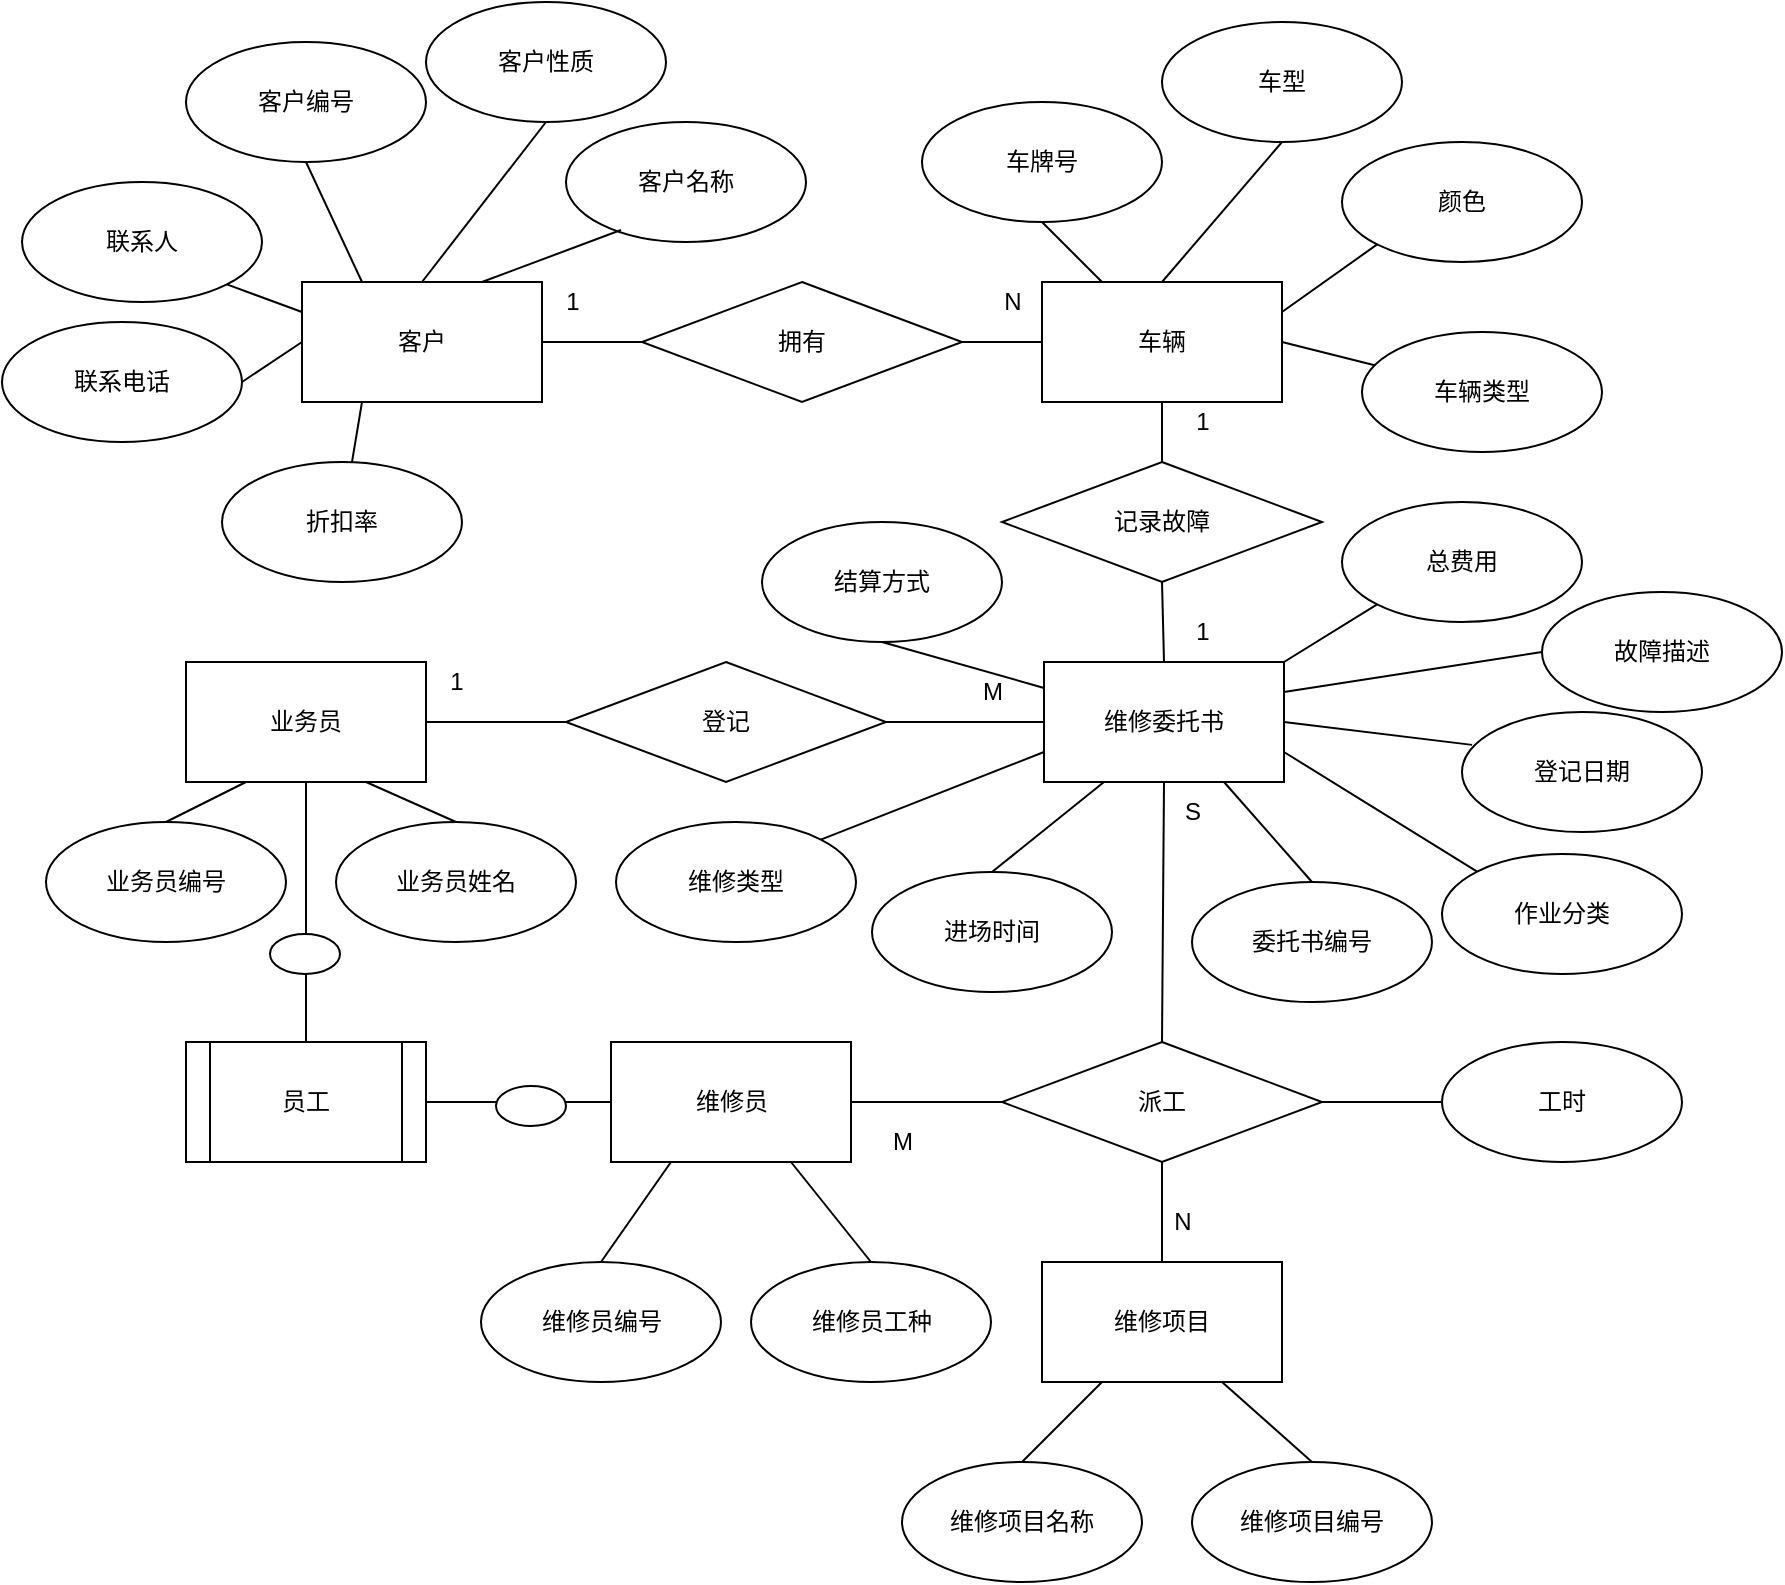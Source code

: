<mxfile version="20.8.21" type="github">
  <diagram name="第 1 页" id="WxSv7Wdgfs0s2A3cF_E7">
    <mxGraphModel dx="2280" dy="847" grid="1" gridSize="10" guides="1" tooltips="1" connect="1" arrows="1" fold="1" page="0" pageScale="1" pageWidth="827" pageHeight="1169" math="0" shadow="0">
      <root>
        <mxCell id="0" />
        <mxCell id="1" parent="0" />
        <mxCell id="MnqtKAYkTdyWeq9LPCDd-1" value="&lt;div&gt;客户&lt;/div&gt;" style="rounded=0;whiteSpace=wrap;html=1;" vertex="1" parent="1">
          <mxGeometry x="-160" y="230" width="120" height="60" as="geometry" />
        </mxCell>
        <mxCell id="MnqtKAYkTdyWeq9LPCDd-2" value="业务员" style="rounded=0;whiteSpace=wrap;html=1;" vertex="1" parent="1">
          <mxGeometry x="-218" y="420" width="120" height="60" as="geometry" />
        </mxCell>
        <mxCell id="MnqtKAYkTdyWeq9LPCDd-3" value="&lt;div&gt;车辆&lt;/div&gt;" style="rounded=0;whiteSpace=wrap;html=1;" vertex="1" parent="1">
          <mxGeometry x="210" y="230" width="120" height="60" as="geometry" />
        </mxCell>
        <mxCell id="MnqtKAYkTdyWeq9LPCDd-5" value="拥有" style="rhombus;whiteSpace=wrap;html=1;" vertex="1" parent="1">
          <mxGeometry x="10" y="230" width="160" height="60" as="geometry" />
        </mxCell>
        <mxCell id="MnqtKAYkTdyWeq9LPCDd-7" value="" style="endArrow=none;html=1;rounded=0;" edge="1" parent="1" target="MnqtKAYkTdyWeq9LPCDd-1">
          <mxGeometry width="50" height="50" relative="1" as="geometry">
            <mxPoint x="10" y="260" as="sourcePoint" />
            <mxPoint x="90" y="210" as="targetPoint" />
          </mxGeometry>
        </mxCell>
        <mxCell id="MnqtKAYkTdyWeq9LPCDd-8" value="" style="endArrow=none;html=1;rounded=0;exitX=1;exitY=0.5;exitDx=0;exitDy=0;entryX=0;entryY=0.5;entryDx=0;entryDy=0;" edge="1" parent="1" source="MnqtKAYkTdyWeq9LPCDd-5" target="MnqtKAYkTdyWeq9LPCDd-3">
          <mxGeometry width="50" height="50" relative="1" as="geometry">
            <mxPoint x="200" y="260" as="sourcePoint" />
            <mxPoint x="250" y="210" as="targetPoint" />
          </mxGeometry>
        </mxCell>
        <mxCell id="MnqtKAYkTdyWeq9LPCDd-10" value="N" style="text;html=1;align=center;verticalAlign=middle;resizable=0;points=[];autosize=1;strokeColor=none;fillColor=none;" vertex="1" parent="1">
          <mxGeometry x="180" y="225" width="30" height="30" as="geometry" />
        </mxCell>
        <mxCell id="MnqtKAYkTdyWeq9LPCDd-11" value="客户编号" style="ellipse;whiteSpace=wrap;html=1;" vertex="1" parent="1">
          <mxGeometry x="-218" y="110" width="120" height="60" as="geometry" />
        </mxCell>
        <mxCell id="MnqtKAYkTdyWeq9LPCDd-12" value="客户名称" style="ellipse;whiteSpace=wrap;html=1;" vertex="1" parent="1">
          <mxGeometry x="-28" y="150" width="120" height="60" as="geometry" />
        </mxCell>
        <mxCell id="MnqtKAYkTdyWeq9LPCDd-14" value="&lt;div&gt;客户性质&lt;/div&gt;" style="ellipse;whiteSpace=wrap;html=1;" vertex="1" parent="1">
          <mxGeometry x="-98" y="90" width="120" height="60" as="geometry" />
        </mxCell>
        <mxCell id="MnqtKAYkTdyWeq9LPCDd-15" value="折扣率" style="ellipse;whiteSpace=wrap;html=1;" vertex="1" parent="1">
          <mxGeometry x="-200" y="320" width="120" height="60" as="geometry" />
        </mxCell>
        <mxCell id="MnqtKAYkTdyWeq9LPCDd-17" value="联系人" style="ellipse;whiteSpace=wrap;html=1;" vertex="1" parent="1">
          <mxGeometry x="-300" y="180" width="120" height="60" as="geometry" />
        </mxCell>
        <mxCell id="MnqtKAYkTdyWeq9LPCDd-18" value="联系电话" style="ellipse;whiteSpace=wrap;html=1;" vertex="1" parent="1">
          <mxGeometry x="-310" y="250" width="120" height="60" as="geometry" />
        </mxCell>
        <mxCell id="MnqtKAYkTdyWeq9LPCDd-19" value="车牌号" style="ellipse;whiteSpace=wrap;html=1;" vertex="1" parent="1">
          <mxGeometry x="150" y="140" width="120" height="60" as="geometry" />
        </mxCell>
        <mxCell id="MnqtKAYkTdyWeq9LPCDd-21" value="颜色" style="ellipse;whiteSpace=wrap;html=1;" vertex="1" parent="1">
          <mxGeometry x="360" y="160" width="120" height="60" as="geometry" />
        </mxCell>
        <mxCell id="MnqtKAYkTdyWeq9LPCDd-22" value="车型" style="ellipse;whiteSpace=wrap;html=1;" vertex="1" parent="1">
          <mxGeometry x="270" y="100" width="120" height="60" as="geometry" />
        </mxCell>
        <mxCell id="MnqtKAYkTdyWeq9LPCDd-23" value="车辆类型" style="ellipse;whiteSpace=wrap;html=1;" vertex="1" parent="1">
          <mxGeometry x="370" y="255" width="120" height="60" as="geometry" />
        </mxCell>
        <mxCell id="MnqtKAYkTdyWeq9LPCDd-25" value="业务员编号" style="ellipse;whiteSpace=wrap;html=1;" vertex="1" parent="1">
          <mxGeometry x="-288" y="500" width="120" height="60" as="geometry" />
        </mxCell>
        <mxCell id="MnqtKAYkTdyWeq9LPCDd-26" value="业务员姓名" style="ellipse;whiteSpace=wrap;html=1;" vertex="1" parent="1">
          <mxGeometry x="-143" y="500" width="120" height="60" as="geometry" />
        </mxCell>
        <mxCell id="MnqtKAYkTdyWeq9LPCDd-27" value="维修员" style="whiteSpace=wrap;html=1;" vertex="1" parent="1">
          <mxGeometry x="-5.5" y="610" width="120" height="60" as="geometry" />
        </mxCell>
        <mxCell id="MnqtKAYkTdyWeq9LPCDd-28" value="维修员编号" style="ellipse;whiteSpace=wrap;html=1;" vertex="1" parent="1">
          <mxGeometry x="-70.5" y="720" width="120" height="60" as="geometry" />
        </mxCell>
        <mxCell id="MnqtKAYkTdyWeq9LPCDd-29" value="维修员工种" style="ellipse;whiteSpace=wrap;html=1;" vertex="1" parent="1">
          <mxGeometry x="64.5" y="720" width="120" height="60" as="geometry" />
        </mxCell>
        <mxCell id="MnqtKAYkTdyWeq9LPCDd-30" value="维修项目" style="whiteSpace=wrap;html=1;" vertex="1" parent="1">
          <mxGeometry x="210" y="720" width="120" height="60" as="geometry" />
        </mxCell>
        <mxCell id="MnqtKAYkTdyWeq9LPCDd-32" value="维修项目名称" style="ellipse;whiteSpace=wrap;html=1;" vertex="1" parent="1">
          <mxGeometry x="140" y="820" width="120" height="60" as="geometry" />
        </mxCell>
        <mxCell id="MnqtKAYkTdyWeq9LPCDd-34" value="维修项目编号" style="ellipse;whiteSpace=wrap;html=1;" vertex="1" parent="1">
          <mxGeometry x="285" y="820" width="120" height="60" as="geometry" />
        </mxCell>
        <mxCell id="MnqtKAYkTdyWeq9LPCDd-35" value="维修委托书" style="whiteSpace=wrap;html=1;" vertex="1" parent="1">
          <mxGeometry x="211" y="420" width="120" height="60" as="geometry" />
        </mxCell>
        <mxCell id="MnqtKAYkTdyWeq9LPCDd-36" value="维修类型" style="ellipse;whiteSpace=wrap;html=1;" vertex="1" parent="1">
          <mxGeometry x="-3" y="500" width="120" height="60" as="geometry" />
        </mxCell>
        <mxCell id="MnqtKAYkTdyWeq9LPCDd-37" value="作业分类" style="ellipse;whiteSpace=wrap;html=1;" vertex="1" parent="1">
          <mxGeometry x="410" y="516" width="120" height="60" as="geometry" />
        </mxCell>
        <mxCell id="MnqtKAYkTdyWeq9LPCDd-38" value="结算方式" style="ellipse;whiteSpace=wrap;html=1;" vertex="1" parent="1">
          <mxGeometry x="70" y="350" width="120" height="60" as="geometry" />
        </mxCell>
        <mxCell id="MnqtKAYkTdyWeq9LPCDd-39" value="故障描述" style="ellipse;whiteSpace=wrap;html=1;" vertex="1" parent="1">
          <mxGeometry x="460" y="385" width="120" height="60" as="geometry" />
        </mxCell>
        <mxCell id="MnqtKAYkTdyWeq9LPCDd-44" value="" style="endArrow=none;html=1;rounded=0;entryX=0.25;entryY=1;entryDx=0;entryDy=0;exitX=0.5;exitY=0;exitDx=0;exitDy=0;" edge="1" parent="1" source="MnqtKAYkTdyWeq9LPCDd-32" target="MnqtKAYkTdyWeq9LPCDd-30">
          <mxGeometry width="50" height="50" relative="1" as="geometry">
            <mxPoint x="310" y="720" as="sourcePoint" />
            <mxPoint x="360" y="670" as="targetPoint" />
          </mxGeometry>
        </mxCell>
        <mxCell id="MnqtKAYkTdyWeq9LPCDd-46" value="" style="endArrow=none;html=1;rounded=0;exitX=0.75;exitY=1;exitDx=0;exitDy=0;entryX=0.5;entryY=0;entryDx=0;entryDy=0;" edge="1" parent="1" source="MnqtKAYkTdyWeq9LPCDd-30" target="MnqtKAYkTdyWeq9LPCDd-34">
          <mxGeometry width="50" height="50" relative="1" as="geometry">
            <mxPoint x="310" y="720" as="sourcePoint" />
            <mxPoint x="360" y="670" as="targetPoint" />
          </mxGeometry>
        </mxCell>
        <mxCell id="MnqtKAYkTdyWeq9LPCDd-47" style="edgeStyle=none;rounded=0;orthogonalLoop=1;jettySize=auto;html=1;exitX=0.5;exitY=1;exitDx=0;exitDy=0;" edge="1" parent="1" source="MnqtKAYkTdyWeq9LPCDd-12" target="MnqtKAYkTdyWeq9LPCDd-12">
          <mxGeometry relative="1" as="geometry" />
        </mxCell>
        <mxCell id="MnqtKAYkTdyWeq9LPCDd-48" value="" style="endArrow=none;html=1;rounded=0;entryX=0.25;entryY=0;entryDx=0;entryDy=0;exitX=0.5;exitY=1;exitDx=0;exitDy=0;" edge="1" parent="1" source="MnqtKAYkTdyWeq9LPCDd-11" target="MnqtKAYkTdyWeq9LPCDd-1">
          <mxGeometry width="50" height="50" relative="1" as="geometry">
            <mxPoint y="310" as="sourcePoint" />
            <mxPoint x="50" y="260" as="targetPoint" />
          </mxGeometry>
        </mxCell>
        <mxCell id="MnqtKAYkTdyWeq9LPCDd-49" value="" style="endArrow=none;html=1;rounded=0;entryX=0.229;entryY=0.9;entryDx=0;entryDy=0;exitX=0.75;exitY=0;exitDx=0;exitDy=0;entryPerimeter=0;" edge="1" parent="1" source="MnqtKAYkTdyWeq9LPCDd-1" target="MnqtKAYkTdyWeq9LPCDd-12">
          <mxGeometry width="50" height="50" relative="1" as="geometry">
            <mxPoint y="310" as="sourcePoint" />
            <mxPoint x="50" y="260" as="targetPoint" />
          </mxGeometry>
        </mxCell>
        <mxCell id="MnqtKAYkTdyWeq9LPCDd-50" value="" style="endArrow=none;html=1;rounded=0;exitX=1;exitY=0.5;exitDx=0;exitDy=0;entryX=0;entryY=0.5;entryDx=0;entryDy=0;" edge="1" parent="1" source="MnqtKAYkTdyWeq9LPCDd-18" target="MnqtKAYkTdyWeq9LPCDd-1">
          <mxGeometry width="50" height="50" relative="1" as="geometry">
            <mxPoint x="-130" y="320" as="sourcePoint" />
            <mxPoint x="-80" y="270" as="targetPoint" />
          </mxGeometry>
        </mxCell>
        <mxCell id="MnqtKAYkTdyWeq9LPCDd-51" value="" style="endArrow=none;html=1;rounded=0;exitX=1;exitY=1;exitDx=0;exitDy=0;entryX=0;entryY=0.25;entryDx=0;entryDy=0;" edge="1" parent="1" source="MnqtKAYkTdyWeq9LPCDd-17" target="MnqtKAYkTdyWeq9LPCDd-1">
          <mxGeometry width="50" height="50" relative="1" as="geometry">
            <mxPoint x="-130" y="320" as="sourcePoint" />
            <mxPoint x="-80" y="270" as="targetPoint" />
          </mxGeometry>
        </mxCell>
        <mxCell id="MnqtKAYkTdyWeq9LPCDd-52" value="" style="endArrow=none;html=1;rounded=0;entryX=0.5;entryY=1;entryDx=0;entryDy=0;exitX=0.5;exitY=0;exitDx=0;exitDy=0;" edge="1" parent="1" source="MnqtKAYkTdyWeq9LPCDd-1" target="MnqtKAYkTdyWeq9LPCDd-14">
          <mxGeometry width="50" height="50" relative="1" as="geometry">
            <mxPoint x="-80" y="320" as="sourcePoint" />
            <mxPoint x="-30" y="270" as="targetPoint" />
          </mxGeometry>
        </mxCell>
        <mxCell id="MnqtKAYkTdyWeq9LPCDd-54" value="" style="endArrow=none;html=1;rounded=0;exitX=0.25;exitY=1;exitDx=0;exitDy=0;startArrow=none;" edge="1" parent="1" source="MnqtKAYkTdyWeq9LPCDd-1" target="MnqtKAYkTdyWeq9LPCDd-15">
          <mxGeometry width="50" height="50" relative="1" as="geometry">
            <mxPoint x="20" y="330" as="sourcePoint" />
            <mxPoint x="-30" y="270" as="targetPoint" />
          </mxGeometry>
        </mxCell>
        <mxCell id="MnqtKAYkTdyWeq9LPCDd-55" value="" style="endArrow=none;html=1;rounded=0;entryX=0;entryY=1;entryDx=0;entryDy=0;exitX=1;exitY=0.25;exitDx=0;exitDy=0;" edge="1" parent="1" source="MnqtKAYkTdyWeq9LPCDd-1" target="MnqtKAYkTdyWeq9LPCDd-9">
          <mxGeometry width="50" height="50" relative="1" as="geometry">
            <mxPoint x="-40" y="245" as="sourcePoint" />
            <mxPoint x="42" y="181" as="targetPoint" />
          </mxGeometry>
        </mxCell>
        <mxCell id="MnqtKAYkTdyWeq9LPCDd-9" value="1" style="text;html=1;align=center;verticalAlign=middle;resizable=0;points=[];autosize=1;strokeColor=none;fillColor=none;" vertex="1" parent="1">
          <mxGeometry x="-40" y="225" width="30" height="30" as="geometry" />
        </mxCell>
        <mxCell id="MnqtKAYkTdyWeq9LPCDd-56" value="" style="endArrow=none;html=1;rounded=0;entryX=0.5;entryY=1;entryDx=0;entryDy=0;exitX=0.25;exitY=0;exitDx=0;exitDy=0;" edge="1" parent="1" source="MnqtKAYkTdyWeq9LPCDd-3" target="MnqtKAYkTdyWeq9LPCDd-19">
          <mxGeometry width="50" height="50" relative="1" as="geometry">
            <mxPoint y="350" as="sourcePoint" />
            <mxPoint x="50" y="300" as="targetPoint" />
          </mxGeometry>
        </mxCell>
        <mxCell id="MnqtKAYkTdyWeq9LPCDd-57" value="" style="endArrow=none;html=1;rounded=0;entryX=0.5;entryY=1;entryDx=0;entryDy=0;exitX=0.5;exitY=0;exitDx=0;exitDy=0;" edge="1" parent="1" source="MnqtKAYkTdyWeq9LPCDd-3" target="MnqtKAYkTdyWeq9LPCDd-22">
          <mxGeometry width="50" height="50" relative="1" as="geometry">
            <mxPoint y="350" as="sourcePoint" />
            <mxPoint x="50" y="300" as="targetPoint" />
          </mxGeometry>
        </mxCell>
        <mxCell id="MnqtKAYkTdyWeq9LPCDd-58" value="" style="endArrow=none;html=1;rounded=0;entryX=0;entryY=1;entryDx=0;entryDy=0;exitX=1;exitY=0.25;exitDx=0;exitDy=0;" edge="1" parent="1" source="MnqtKAYkTdyWeq9LPCDd-3" target="MnqtKAYkTdyWeq9LPCDd-21">
          <mxGeometry width="50" height="50" relative="1" as="geometry">
            <mxPoint y="350" as="sourcePoint" />
            <mxPoint x="50" y="300" as="targetPoint" />
          </mxGeometry>
        </mxCell>
        <mxCell id="MnqtKAYkTdyWeq9LPCDd-59" value="" style="endArrow=none;html=1;rounded=0;exitX=1;exitY=0.5;exitDx=0;exitDy=0;" edge="1" parent="1" source="MnqtKAYkTdyWeq9LPCDd-3" target="MnqtKAYkTdyWeq9LPCDd-23">
          <mxGeometry width="50" height="50" relative="1" as="geometry">
            <mxPoint y="350" as="sourcePoint" />
            <mxPoint x="50" y="300" as="targetPoint" />
          </mxGeometry>
        </mxCell>
        <mxCell id="MnqtKAYkTdyWeq9LPCDd-60" value="" style="endArrow=none;html=1;rounded=0;entryX=0.25;entryY=1;entryDx=0;entryDy=0;exitX=0.5;exitY=0;exitDx=0;exitDy=0;" edge="1" parent="1" source="MnqtKAYkTdyWeq9LPCDd-28" target="MnqtKAYkTdyWeq9LPCDd-27">
          <mxGeometry width="50" height="50" relative="1" as="geometry">
            <mxPoint x="-295.5" y="1010" as="sourcePoint" />
            <mxPoint x="-245.5" y="960" as="targetPoint" />
          </mxGeometry>
        </mxCell>
        <mxCell id="MnqtKAYkTdyWeq9LPCDd-61" value="" style="endArrow=none;html=1;rounded=0;entryX=0.75;entryY=1;entryDx=0;entryDy=0;exitX=0.5;exitY=0;exitDx=0;exitDy=0;" edge="1" parent="1" source="MnqtKAYkTdyWeq9LPCDd-29" target="MnqtKAYkTdyWeq9LPCDd-27">
          <mxGeometry width="50" height="50" relative="1" as="geometry">
            <mxPoint x="-295.5" y="1010" as="sourcePoint" />
            <mxPoint x="-245.5" y="960" as="targetPoint" />
          </mxGeometry>
        </mxCell>
        <mxCell id="MnqtKAYkTdyWeq9LPCDd-62" value="" style="endArrow=none;html=1;rounded=0;exitX=0.5;exitY=0;exitDx=0;exitDy=0;entryX=0.25;entryY=1;entryDx=0;entryDy=0;" edge="1" parent="1" source="MnqtKAYkTdyWeq9LPCDd-25" target="MnqtKAYkTdyWeq9LPCDd-2">
          <mxGeometry width="50" height="50" relative="1" as="geometry">
            <mxPoint x="-398" y="610" as="sourcePoint" />
            <mxPoint x="-368" y="600" as="targetPoint" />
          </mxGeometry>
        </mxCell>
        <mxCell id="MnqtKAYkTdyWeq9LPCDd-63" value="" style="endArrow=none;html=1;rounded=0;entryX=0.75;entryY=1;entryDx=0;entryDy=0;exitX=0.5;exitY=0;exitDx=0;exitDy=0;" edge="1" parent="1" source="MnqtKAYkTdyWeq9LPCDd-26" target="MnqtKAYkTdyWeq9LPCDd-2">
          <mxGeometry width="50" height="50" relative="1" as="geometry">
            <mxPoint x="-558" y="670" as="sourcePoint" />
            <mxPoint x="-508" y="620" as="targetPoint" />
          </mxGeometry>
        </mxCell>
        <mxCell id="MnqtKAYkTdyWeq9LPCDd-64" value="" style="endArrow=none;html=1;rounded=0;exitX=0;exitY=0;exitDx=0;exitDy=0;entryX=1;entryY=0.75;entryDx=0;entryDy=0;" edge="1" parent="1" source="MnqtKAYkTdyWeq9LPCDd-37" target="MnqtKAYkTdyWeq9LPCDd-35">
          <mxGeometry width="50" height="50" relative="1" as="geometry">
            <mxPoint x="41" y="400" as="sourcePoint" />
            <mxPoint x="91" y="350" as="targetPoint" />
          </mxGeometry>
        </mxCell>
        <mxCell id="MnqtKAYkTdyWeq9LPCDd-65" value="" style="endArrow=none;html=1;rounded=0;exitX=0;exitY=0.5;exitDx=0;exitDy=0;entryX=1;entryY=0.25;entryDx=0;entryDy=0;" edge="1" parent="1" source="MnqtKAYkTdyWeq9LPCDd-39" target="MnqtKAYkTdyWeq9LPCDd-35">
          <mxGeometry width="50" height="50" relative="1" as="geometry">
            <mxPoint x="41" y="400" as="sourcePoint" />
            <mxPoint x="330" y="430" as="targetPoint" />
          </mxGeometry>
        </mxCell>
        <mxCell id="MnqtKAYkTdyWeq9LPCDd-66" value="" style="endArrow=none;html=1;rounded=0;exitX=0.5;exitY=1;exitDx=0;exitDy=0;" edge="1" parent="1" source="MnqtKAYkTdyWeq9LPCDd-38" target="MnqtKAYkTdyWeq9LPCDd-35">
          <mxGeometry width="50" height="50" relative="1" as="geometry">
            <mxPoint x="51" y="530" as="sourcePoint" />
            <mxPoint x="101" y="480" as="targetPoint" />
          </mxGeometry>
        </mxCell>
        <mxCell id="MnqtKAYkTdyWeq9LPCDd-67" value="" style="endArrow=none;html=1;rounded=0;exitX=1;exitY=0;exitDx=0;exitDy=0;entryX=0;entryY=0.75;entryDx=0;entryDy=0;" edge="1" parent="1" source="MnqtKAYkTdyWeq9LPCDd-36" target="MnqtKAYkTdyWeq9LPCDd-35">
          <mxGeometry width="50" height="50" relative="1" as="geometry">
            <mxPoint x="51" y="530" as="sourcePoint" />
            <mxPoint x="101" y="480" as="targetPoint" />
          </mxGeometry>
        </mxCell>
        <mxCell id="MnqtKAYkTdyWeq9LPCDd-68" value="派工" style="rhombus;whiteSpace=wrap;html=1;" vertex="1" parent="1">
          <mxGeometry x="190" y="610" width="160" height="60" as="geometry" />
        </mxCell>
        <mxCell id="MnqtKAYkTdyWeq9LPCDd-69" value="" style="endArrow=none;html=1;rounded=0;entryX=0;entryY=0.5;entryDx=0;entryDy=0;exitX=1;exitY=0.5;exitDx=0;exitDy=0;" edge="1" parent="1" source="MnqtKAYkTdyWeq9LPCDd-27" target="MnqtKAYkTdyWeq9LPCDd-68">
          <mxGeometry width="50" height="50" relative="1" as="geometry">
            <mxPoint x="-340" y="1320" as="sourcePoint" />
            <mxPoint x="-230" y="640" as="targetPoint" />
          </mxGeometry>
        </mxCell>
        <mxCell id="MnqtKAYkTdyWeq9LPCDd-70" value="" style="endArrow=none;html=1;rounded=0;entryX=0.5;entryY=1;entryDx=0;entryDy=0;exitX=0.5;exitY=0;exitDx=0;exitDy=0;" edge="1" parent="1" source="MnqtKAYkTdyWeq9LPCDd-30" target="MnqtKAYkTdyWeq9LPCDd-68">
          <mxGeometry width="50" height="50" relative="1" as="geometry">
            <mxPoint x="90" y="1170" as="sourcePoint" />
            <mxPoint x="140" y="1120" as="targetPoint" />
          </mxGeometry>
        </mxCell>
        <mxCell id="MnqtKAYkTdyWeq9LPCDd-72" value="工时" style="ellipse;whiteSpace=wrap;html=1;" vertex="1" parent="1">
          <mxGeometry x="410" y="610" width="120" height="60" as="geometry" />
        </mxCell>
        <mxCell id="MnqtKAYkTdyWeq9LPCDd-74" value="" style="endArrow=none;html=1;rounded=0;exitX=1;exitY=0.5;exitDx=0;exitDy=0;entryX=0;entryY=0.5;entryDx=0;entryDy=0;" edge="1" parent="1" source="MnqtKAYkTdyWeq9LPCDd-68" target="MnqtKAYkTdyWeq9LPCDd-72">
          <mxGeometry width="50" height="50" relative="1" as="geometry">
            <mxPoint x="510" y="740" as="sourcePoint" />
            <mxPoint x="560" y="690" as="targetPoint" />
          </mxGeometry>
        </mxCell>
        <mxCell id="MnqtKAYkTdyWeq9LPCDd-75" value="登记" style="rhombus;whiteSpace=wrap;html=1;" vertex="1" parent="1">
          <mxGeometry x="-28" y="420" width="160" height="60" as="geometry" />
        </mxCell>
        <mxCell id="MnqtKAYkTdyWeq9LPCDd-76" value="" style="endArrow=none;html=1;rounded=0;exitX=1;exitY=0.5;exitDx=0;exitDy=0;entryX=0;entryY=0.5;entryDx=0;entryDy=0;" edge="1" parent="1" source="MnqtKAYkTdyWeq9LPCDd-75" target="MnqtKAYkTdyWeq9LPCDd-35">
          <mxGeometry width="50" height="50" relative="1" as="geometry">
            <mxPoint x="51" y="640" as="sourcePoint" />
            <mxPoint x="41" y="430" as="targetPoint" />
          </mxGeometry>
        </mxCell>
        <mxCell id="MnqtKAYkTdyWeq9LPCDd-77" value="" style="endArrow=none;html=1;rounded=0;exitX=1;exitY=0.5;exitDx=0;exitDy=0;entryX=0;entryY=0.5;entryDx=0;entryDy=0;" edge="1" parent="1" source="MnqtKAYkTdyWeq9LPCDd-2" target="MnqtKAYkTdyWeq9LPCDd-75">
          <mxGeometry width="50" height="50" relative="1" as="geometry">
            <mxPoint x="-598" y="660" as="sourcePoint" />
            <mxPoint x="-28" y="450" as="targetPoint" />
          </mxGeometry>
        </mxCell>
        <mxCell id="MnqtKAYkTdyWeq9LPCDd-78" value="进场时间" style="ellipse;whiteSpace=wrap;html=1;" vertex="1" parent="1">
          <mxGeometry x="125" y="525" width="120" height="60" as="geometry" />
        </mxCell>
        <mxCell id="MnqtKAYkTdyWeq9LPCDd-79" value="登记日期" style="ellipse;whiteSpace=wrap;html=1;" vertex="1" parent="1">
          <mxGeometry x="420" y="445" width="120" height="60" as="geometry" />
        </mxCell>
        <mxCell id="MnqtKAYkTdyWeq9LPCDd-81" value="" style="endArrow=none;html=1;rounded=0;exitX=0.5;exitY=0;exitDx=0;exitDy=0;entryX=0.25;entryY=1;entryDx=0;entryDy=0;" edge="1" parent="1" source="MnqtKAYkTdyWeq9LPCDd-78" target="MnqtKAYkTdyWeq9LPCDd-35">
          <mxGeometry width="50" height="50" relative="1" as="geometry">
            <mxPoint x="-39" y="560" as="sourcePoint" />
            <mxPoint x="11" y="510" as="targetPoint" />
          </mxGeometry>
        </mxCell>
        <mxCell id="MnqtKAYkTdyWeq9LPCDd-82" value="" style="endArrow=none;html=1;rounded=0;entryX=1;entryY=0.5;entryDx=0;entryDy=0;exitX=0.042;exitY=0.274;exitDx=0;exitDy=0;exitPerimeter=0;" edge="1" parent="1" source="MnqtKAYkTdyWeq9LPCDd-79" target="MnqtKAYkTdyWeq9LPCDd-35">
          <mxGeometry width="50" height="50" relative="1" as="geometry">
            <mxPoint x="420" y="460" as="sourcePoint" />
            <mxPoint x="11" y="510" as="targetPoint" />
          </mxGeometry>
        </mxCell>
        <mxCell id="MnqtKAYkTdyWeq9LPCDd-87" value="员工" style="shape=process;whiteSpace=wrap;html=1;backgroundOutline=1;" vertex="1" parent="1">
          <mxGeometry x="-218" y="610" width="120" height="60" as="geometry" />
        </mxCell>
        <mxCell id="MnqtKAYkTdyWeq9LPCDd-88" value="" style="endArrow=none;html=1;rounded=0;exitX=0.5;exitY=0;exitDx=0;exitDy=0;entryX=0.5;entryY=1;entryDx=0;entryDy=0;" edge="1" parent="1" source="MnqtKAYkTdyWeq9LPCDd-35" target="MnqtKAYkTdyWeq9LPCDd-95">
          <mxGeometry width="50" height="50" relative="1" as="geometry">
            <mxPoint x="-822" y="690" as="sourcePoint" />
            <mxPoint x="311" y="380" as="targetPoint" />
          </mxGeometry>
        </mxCell>
        <mxCell id="MnqtKAYkTdyWeq9LPCDd-90" value="" style="endArrow=none;html=1;rounded=0;entryX=0.5;entryY=1;entryDx=0;entryDy=0;exitX=0.5;exitY=0;exitDx=0;exitDy=0;" edge="1" parent="1" source="MnqtKAYkTdyWeq9LPCDd-68" target="MnqtKAYkTdyWeq9LPCDd-35">
          <mxGeometry width="50" height="50" relative="1" as="geometry">
            <mxPoint x="91" y="590" as="sourcePoint" />
            <mxPoint x="141" y="580" as="targetPoint" />
          </mxGeometry>
        </mxCell>
        <mxCell id="MnqtKAYkTdyWeq9LPCDd-95" value="记录故障" style="rhombus;whiteSpace=wrap;html=1;" vertex="1" parent="1">
          <mxGeometry x="190" y="320" width="160" height="60" as="geometry" />
        </mxCell>
        <mxCell id="MnqtKAYkTdyWeq9LPCDd-96" value="" style="endArrow=none;html=1;rounded=0;entryX=0.5;entryY=1;entryDx=0;entryDy=0;exitX=0.5;exitY=0;exitDx=0;exitDy=0;" edge="1" parent="1" source="MnqtKAYkTdyWeq9LPCDd-95" target="MnqtKAYkTdyWeq9LPCDd-3">
          <mxGeometry width="50" height="50" relative="1" as="geometry">
            <mxPoint x="60" y="530" as="sourcePoint" />
            <mxPoint x="110" y="480" as="targetPoint" />
          </mxGeometry>
        </mxCell>
        <mxCell id="MnqtKAYkTdyWeq9LPCDd-98" value="" style="endArrow=none;html=1;rounded=0;entryX=0.5;entryY=1;entryDx=0;entryDy=0;exitX=0.5;exitY=0;exitDx=0;exitDy=0;" edge="1" parent="1" source="MnqtKAYkTdyWeq9LPCDd-87" target="MnqtKAYkTdyWeq9LPCDd-2">
          <mxGeometry width="50" height="50" relative="1" as="geometry">
            <mxPoint x="277" y="560" as="sourcePoint" />
            <mxPoint x="327" y="510" as="targetPoint" />
          </mxGeometry>
        </mxCell>
        <mxCell id="MnqtKAYkTdyWeq9LPCDd-97" value="" style="ellipse;whiteSpace=wrap;html=1;" vertex="1" parent="1">
          <mxGeometry x="-176" y="556" width="35" height="20" as="geometry" />
        </mxCell>
        <mxCell id="MnqtKAYkTdyWeq9LPCDd-99" value="" style="endArrow=none;html=1;rounded=0;entryX=0;entryY=0.5;entryDx=0;entryDy=0;exitX=1;exitY=0.5;exitDx=0;exitDy=0;" edge="1" parent="1" source="MnqtKAYkTdyWeq9LPCDd-87" target="MnqtKAYkTdyWeq9LPCDd-27">
          <mxGeometry width="50" height="50" relative="1" as="geometry">
            <mxPoint x="-72" y="686" as="sourcePoint" />
            <mxPoint x="-72" y="556" as="targetPoint" />
          </mxGeometry>
        </mxCell>
        <mxCell id="MnqtKAYkTdyWeq9LPCDd-100" value="" style="ellipse;whiteSpace=wrap;html=1;" vertex="1" parent="1">
          <mxGeometry x="-63" y="632" width="35" height="20" as="geometry" />
        </mxCell>
        <mxCell id="MnqtKAYkTdyWeq9LPCDd-107" value="委托书编号" style="ellipse;whiteSpace=wrap;html=1;" vertex="1" parent="1">
          <mxGeometry x="285" y="530" width="120" height="60" as="geometry" />
        </mxCell>
        <mxCell id="MnqtKAYkTdyWeq9LPCDd-108" value="" style="endArrow=none;html=1;rounded=0;entryX=0.75;entryY=1;entryDx=0;entryDy=0;exitX=0.5;exitY=0;exitDx=0;exitDy=0;" edge="1" parent="1" source="MnqtKAYkTdyWeq9LPCDd-107" target="MnqtKAYkTdyWeq9LPCDd-35">
          <mxGeometry width="50" height="50" relative="1" as="geometry">
            <mxPoint x="230" y="480" as="sourcePoint" />
            <mxPoint x="280" y="430" as="targetPoint" />
          </mxGeometry>
        </mxCell>
        <mxCell id="MnqtKAYkTdyWeq9LPCDd-109" value="1" style="text;html=1;align=center;verticalAlign=middle;resizable=0;points=[];autosize=1;strokeColor=none;fillColor=none;" vertex="1" parent="1">
          <mxGeometry x="275" y="285" width="30" height="30" as="geometry" />
        </mxCell>
        <mxCell id="MnqtKAYkTdyWeq9LPCDd-110" value="1" style="text;html=1;align=center;verticalAlign=middle;resizable=0;points=[];autosize=1;strokeColor=none;fillColor=none;" vertex="1" parent="1">
          <mxGeometry x="275" y="390" width="30" height="30" as="geometry" />
        </mxCell>
        <mxCell id="MnqtKAYkTdyWeq9LPCDd-112" value="1" style="text;html=1;align=center;verticalAlign=middle;resizable=0;points=[];autosize=1;strokeColor=none;fillColor=none;" vertex="1" parent="1">
          <mxGeometry x="-98" y="415" width="30" height="30" as="geometry" />
        </mxCell>
        <mxCell id="MnqtKAYkTdyWeq9LPCDd-113" value="M" style="text;html=1;align=center;verticalAlign=middle;resizable=0;points=[];autosize=1;strokeColor=none;fillColor=none;" vertex="1" parent="1">
          <mxGeometry x="170" y="420" width="30" height="30" as="geometry" />
        </mxCell>
        <mxCell id="MnqtKAYkTdyWeq9LPCDd-114" value="M" style="text;html=1;align=center;verticalAlign=middle;resizable=0;points=[];autosize=1;strokeColor=none;fillColor=none;" vertex="1" parent="1">
          <mxGeometry x="125" y="645" width="30" height="30" as="geometry" />
        </mxCell>
        <mxCell id="MnqtKAYkTdyWeq9LPCDd-115" value="N" style="text;html=1;align=center;verticalAlign=middle;resizable=0;points=[];autosize=1;strokeColor=none;fillColor=none;" vertex="1" parent="1">
          <mxGeometry x="265" y="685" width="30" height="30" as="geometry" />
        </mxCell>
        <mxCell id="MnqtKAYkTdyWeq9LPCDd-116" value="S" style="text;html=1;align=center;verticalAlign=middle;resizable=0;points=[];autosize=1;strokeColor=none;fillColor=none;" vertex="1" parent="1">
          <mxGeometry x="270" y="480" width="30" height="30" as="geometry" />
        </mxCell>
        <mxCell id="MnqtKAYkTdyWeq9LPCDd-118" value="总费用" style="ellipse;whiteSpace=wrap;html=1;" vertex="1" parent="1">
          <mxGeometry x="360" y="340" width="120" height="60" as="geometry" />
        </mxCell>
        <mxCell id="MnqtKAYkTdyWeq9LPCDd-119" value="" style="endArrow=none;html=1;rounded=0;exitX=1;exitY=0;exitDx=0;exitDy=0;entryX=0;entryY=1;entryDx=0;entryDy=0;" edge="1" parent="1" source="MnqtKAYkTdyWeq9LPCDd-35" target="MnqtKAYkTdyWeq9LPCDd-118">
          <mxGeometry width="50" height="50" relative="1" as="geometry">
            <mxPoint x="360" y="460" as="sourcePoint" />
            <mxPoint x="410" y="410" as="targetPoint" />
          </mxGeometry>
        </mxCell>
      </root>
    </mxGraphModel>
  </diagram>
</mxfile>

